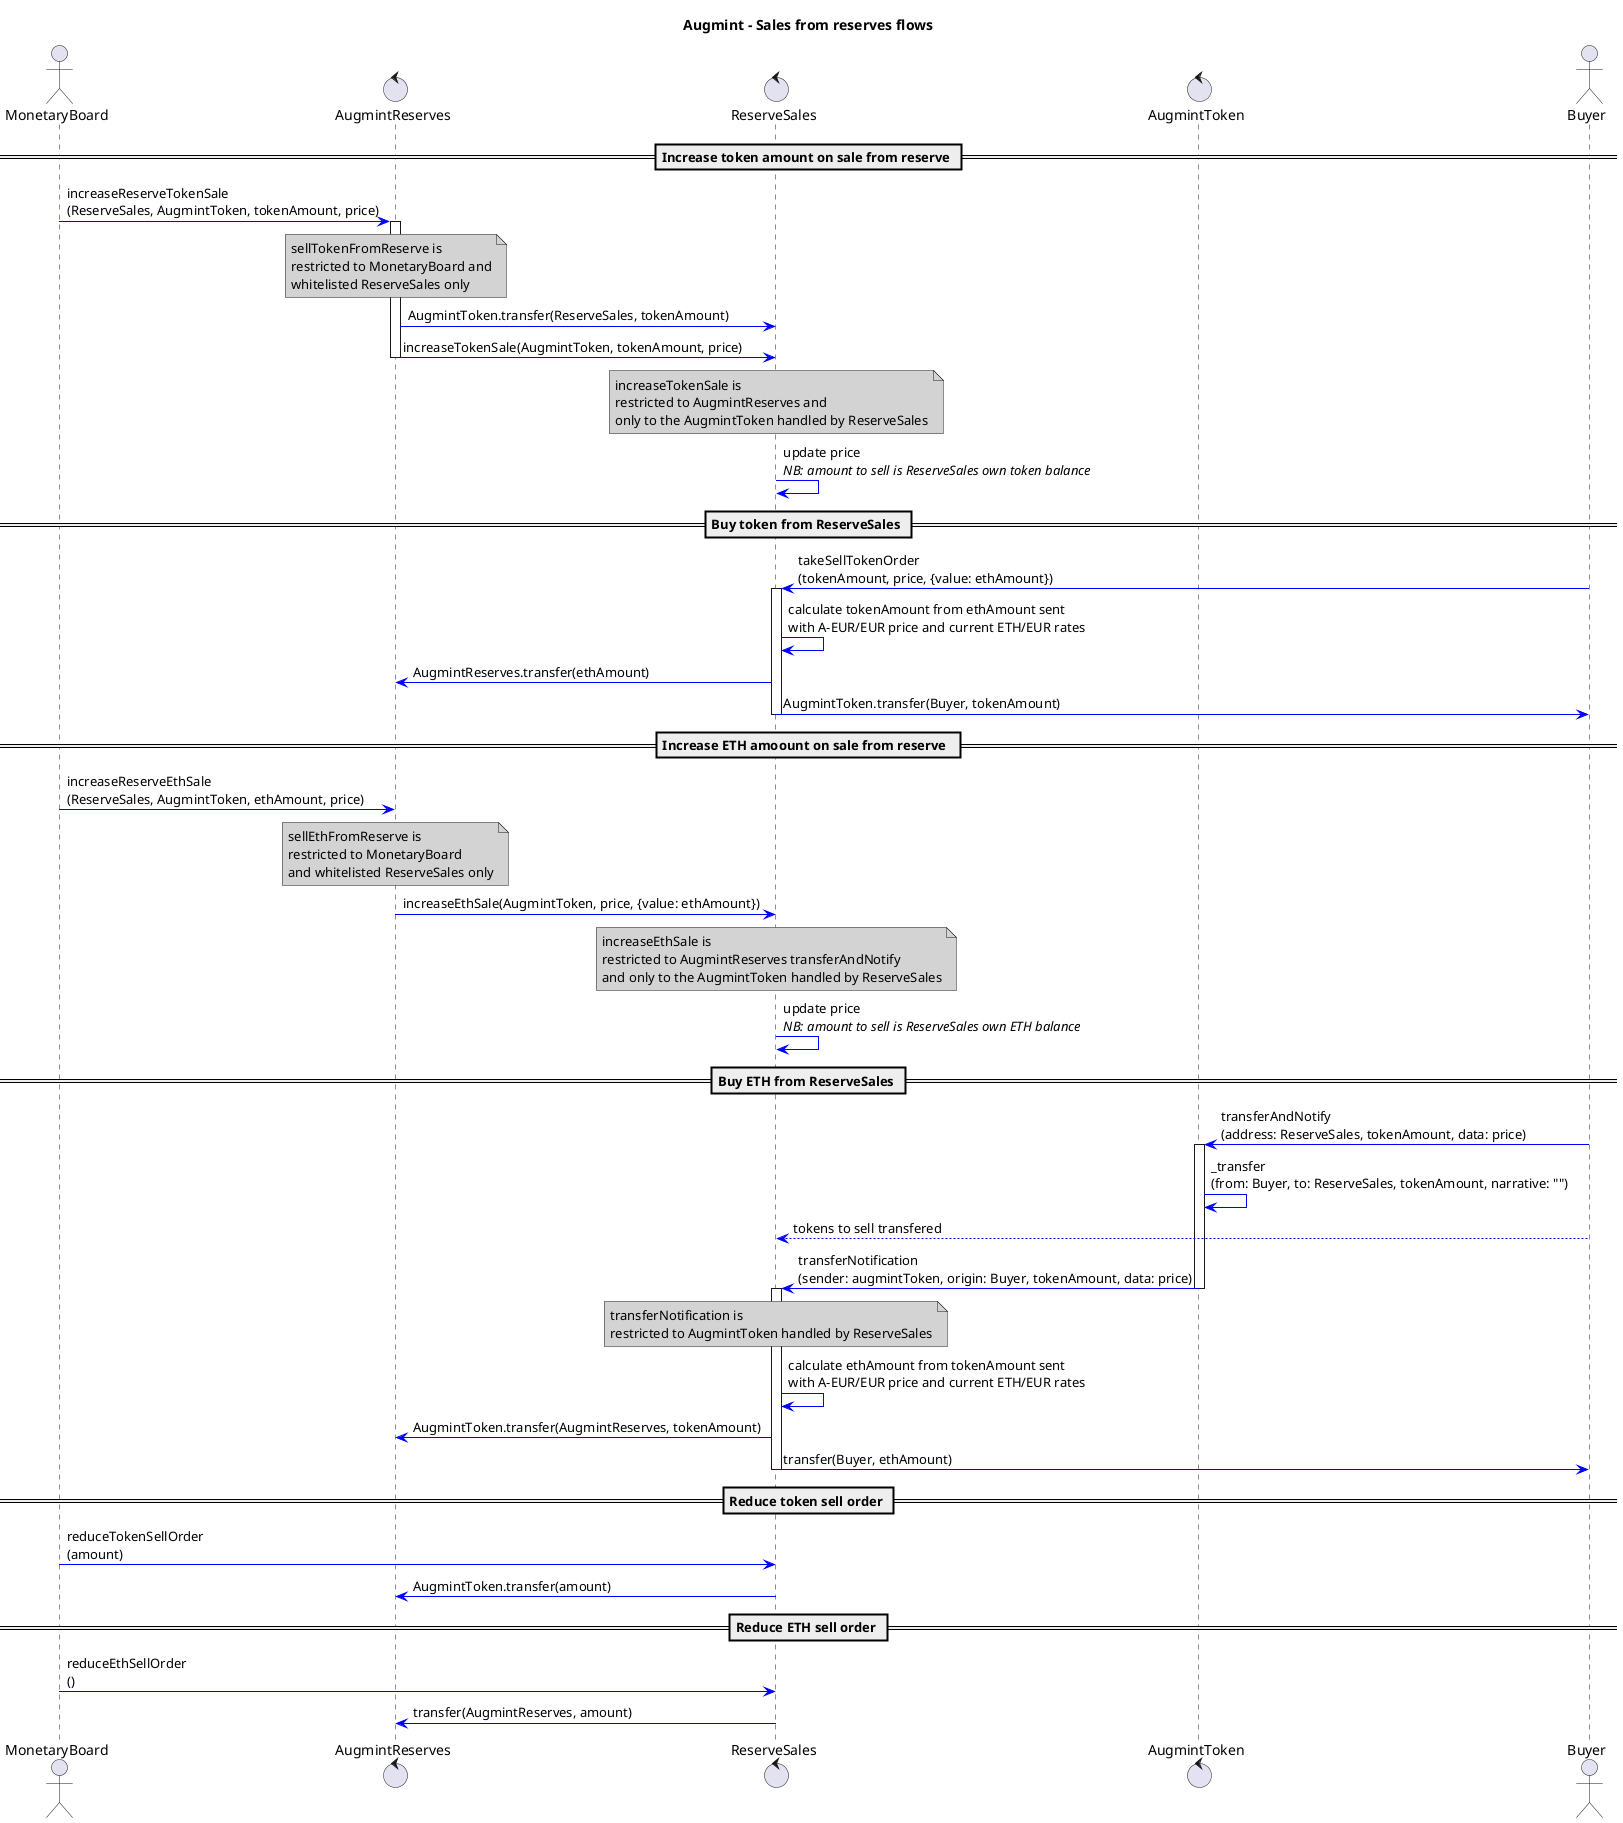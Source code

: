 @startuml
title **Augmint** - Sales from reserves flows
skinparam ArrowColor #blue
skinparam noteBackgroundColor #lightgrey

actor MonetaryBoard
control AugmintReserves
control ReserveSales
control AugmintToken
actor Buyer

== Increase token amount on sale from reserve ==
MonetaryBoard -> AugmintReserves : increaseReserveTokenSale\n(ReserveSales, AugmintToken, tokenAmount, price)
note over AugmintReserves
    sellTokenFromReserve is
    restricted to MonetaryBoard and
    whitelisted ReserveSales only
end note

activate AugmintReserves
    AugmintReserves -> ReserveSales : AugmintToken.transfer(ReserveSales, tokenAmount)
    AugmintReserves -> ReserveSales : increaseTokenSale(AugmintToken, tokenAmount, price)
deactivate AugmintReserves

note over ReserveSales
    increaseTokenSale is
    restricted to AugmintReserves and
    only to the AugmintToken handled by ReserveSales
end note
ReserveSales -> ReserveSales : update price\n//NB: amount to sell is ReserveSales own token balance//

== Buy token from ReserveSales ==
Buyer -> ReserveSales : takeSellTokenOrder\n(tokenAmount, price, {value: ethAmount})
activate ReserveSales
    ReserveSales -> ReserveSales : calculate tokenAmount from ethAmount sent\nwith A-EUR/EUR price and current ETH/EUR rates
    ReserveSales -> AugmintReserves : AugmintReserves.transfer(ethAmount)
    ReserveSales -> Buyer : AugmintToken.transfer(Buyer, tokenAmount)
deactivate ReserveSales

== Increase ETH amoount on sale from reserve  ==
MonetaryBoard -> AugmintReserves : increaseReserveEthSale\n(ReserveSales, AugmintToken, ethAmount, price)
note over AugmintReserves
    sellEthFromReserve is
    restricted to MonetaryBoard
    and whitelisted ReserveSales only
end note

AugmintReserves -> ReserveSales : increaseEthSale(AugmintToken, price, {value: ethAmount})

note over ReserveSales
    increaseEthSale is
    restricted to AugmintReserves transferAndNotify
    and only to the AugmintToken handled by ReserveSales
end note
ReserveSales -> ReserveSales : update price\n//NB: amount to sell is ReserveSales own ETH balance//

== Buy ETH from ReserveSales ==
Buyer -> AugmintToken : transferAndNotify\n(address: ReserveSales, tokenAmount, data: price)

activate AugmintToken
    AugmintToken -> AugmintToken : _transfer\n(from: Buyer, to: ReserveSales, tokenAmount, narrative: "")
    Buyer --> ReserveSales : tokens to sell transfered
    AugmintToken -> ReserveSales : transferNotification\n(sender: augmintToken, origin: Buyer, tokenAmount, data: price)
deactivate AugmintToken

note over ReserveSales
    transferNotification is
    restricted to AugmintToken handled by ReserveSales
end note
activate ReserveSales
    ReserveSales -> ReserveSales : calculate ethAmount from tokenAmount sent\nwith A-EUR/EUR price and current ETH/EUR rates
    ReserveSales -> AugmintReserves : AugmintToken.transfer(AugmintReserves, tokenAmount)
    ReserveSales -> Buyer : transfer(Buyer, ethAmount)
deactivate ReserveSales

== Reduce token sell order ==
MonetaryBoard -> ReserveSales : reduceTokenSellOrder\n(amount)
ReserveSales -> AugmintReserves : AugmintToken.transfer(amount)

== Reduce ETH sell order ==
MonetaryBoard -> ReserveSales : reduceEthSellOrder\n()
ReserveSales -> AugmintReserves : transfer(AugmintReserves, amount)

@enduml
